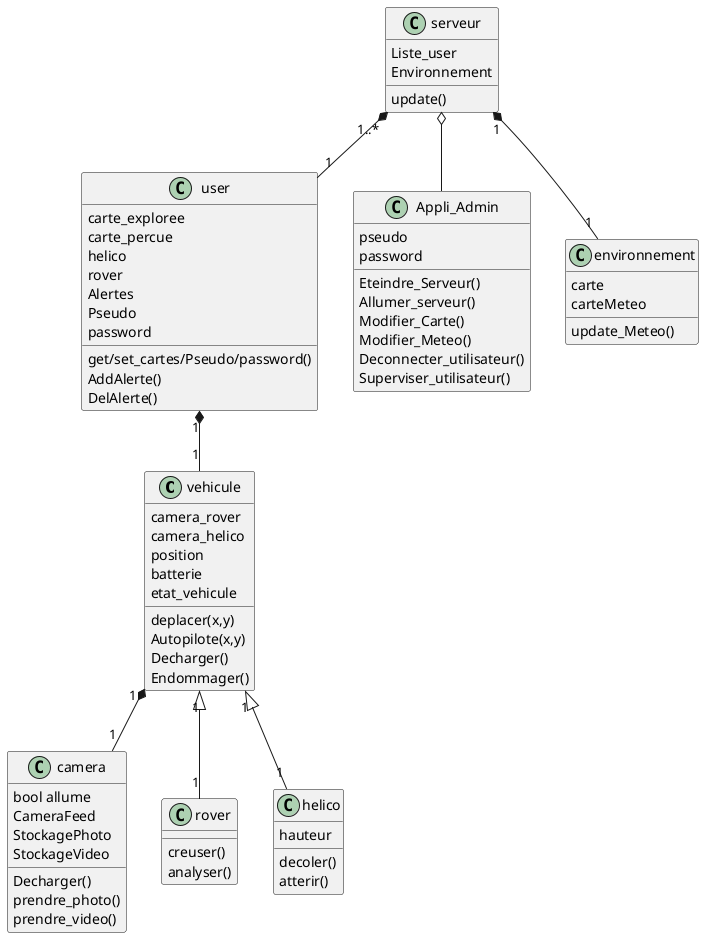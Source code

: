 @startuml
class vehicule{
camera_rover
camera_helico
position
batterie
etat_vehicule
deplacer(x,y)
Autopilote(x,y)
Decharger()
Endommager()
}
class camera{
bool allume
CameraFeed
StockagePhoto
StockageVideo
Decharger()
prendre_photo()
prendre_video()
}
vehicule "1"*--"1" camera
class rover{
creuser()
analyser()
}
vehicule "1"<|--"1" rover
class helico{
hauteur
decoler()
atterir()
}
vehicule "1"<|--"1" helico
class serveur{
Liste_user
Environnement
update()
}
class user{
carte_exploree
carte_percue
helico
rover
Alertes
Pseudo
password
get/set_cartes/Pseudo/password()
AddAlerte()
DelAlerte()
}
serveur "1..*"*--"1" user
user "1"*--"1" vehicule
class Appli_Admin{
pseudo
password
Eteindre_Serveur()
Allumer_serveur()
Modifier_Carte()
Modifier_Meteo()
Deconnecter_utilisateur()
Superviser_utilisateur()
}
serveur o-- Appli_Admin
class environnement{
carte
carteMeteo
update_Meteo()
}
serveur "1"*--"1" environnement
@enduml
